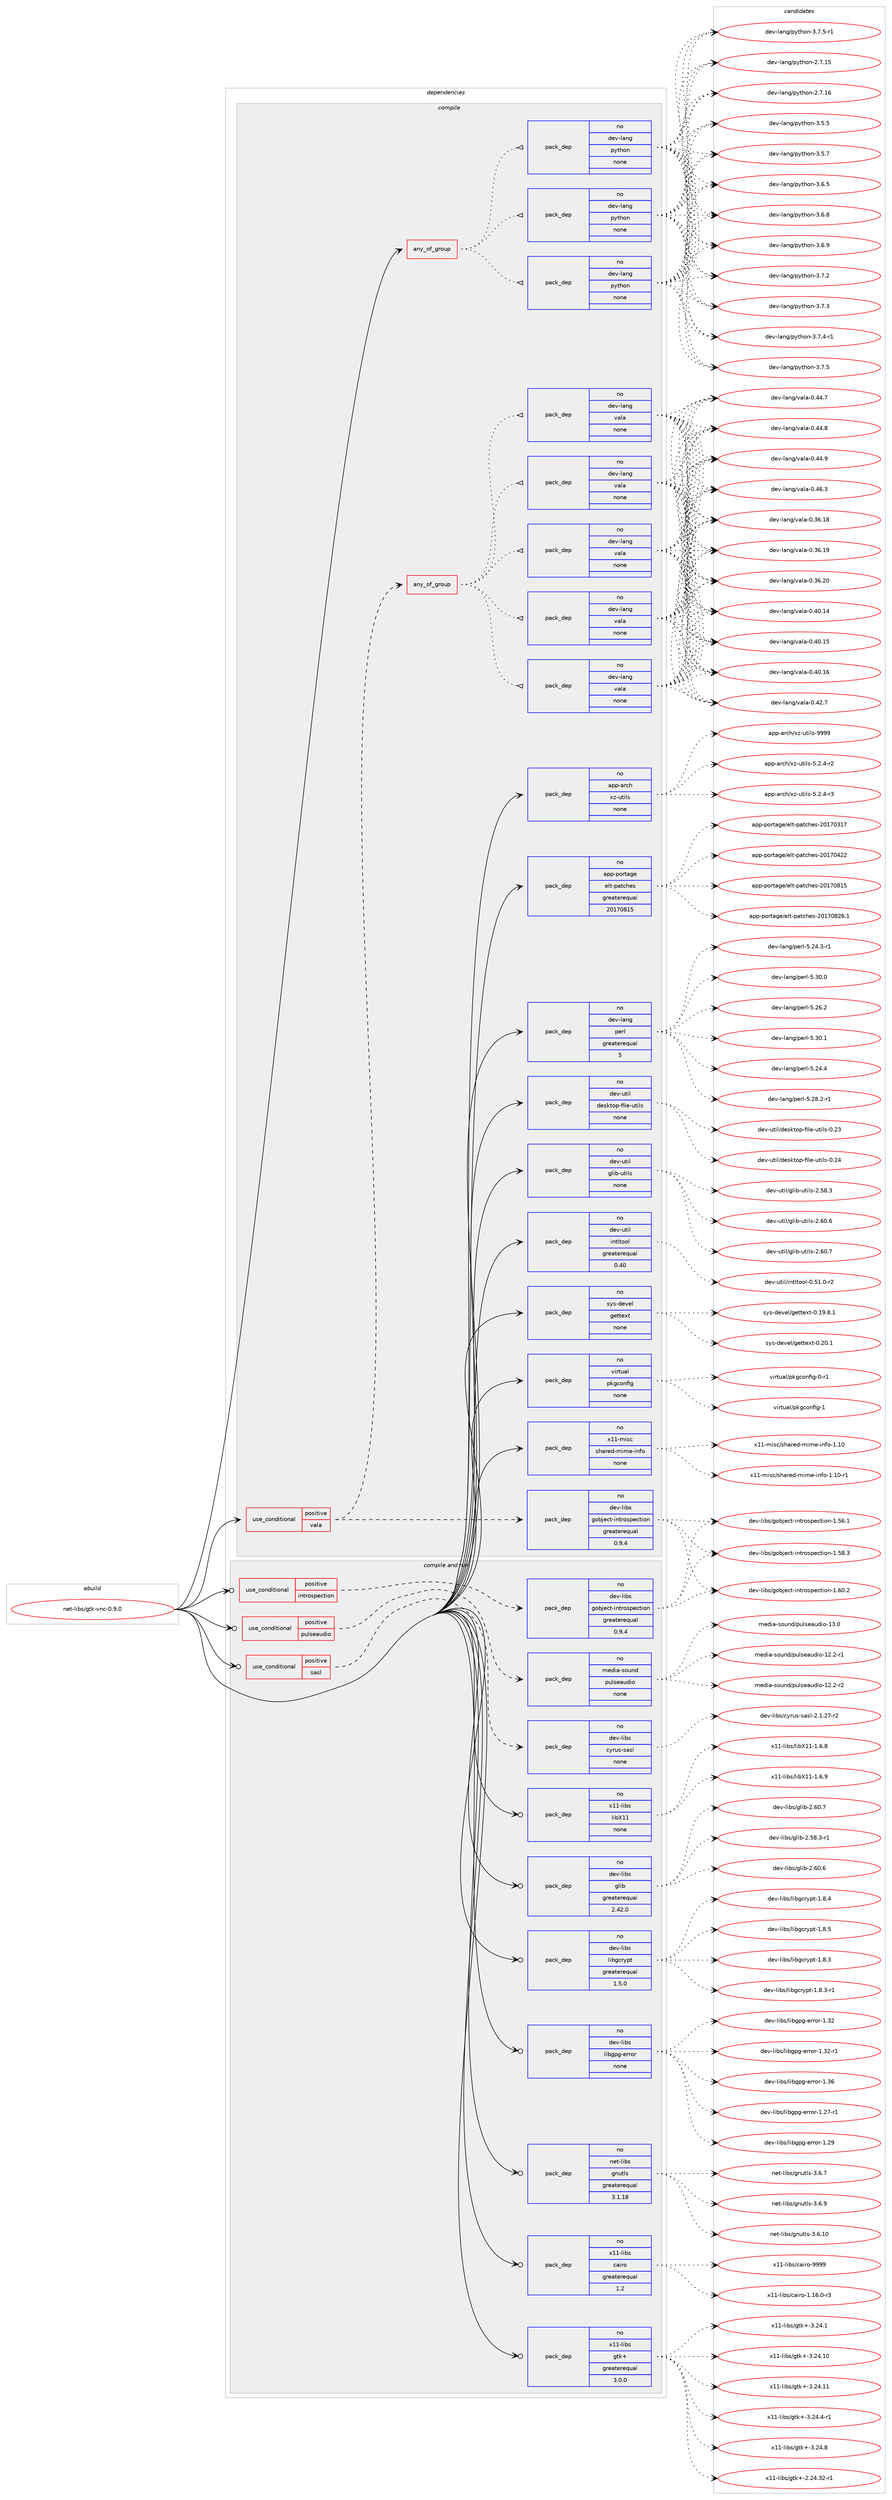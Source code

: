 digraph prolog {

# *************
# Graph options
# *************

newrank=true;
concentrate=true;
compound=true;
graph [rankdir=LR,fontname=Helvetica,fontsize=10,ranksep=1.5];#, ranksep=2.5, nodesep=0.2];
edge  [arrowhead=vee];
node  [fontname=Helvetica,fontsize=10];

# **********
# The ebuild
# **********

subgraph cluster_leftcol {
color=gray;
rank=same;
label=<<i>ebuild</i>>;
id [label="net-libs/gtk-vnc-0.9.0", color=red, width=4, href="../net-libs/gtk-vnc-0.9.0.svg"];
}

# ****************
# The dependencies
# ****************

subgraph cluster_midcol {
color=gray;
label=<<i>dependencies</i>>;
subgraph cluster_compile {
fillcolor="#eeeeee";
style=filled;
label=<<i>compile</i>>;
subgraph any13987 {
dependency825970 [label=<<TABLE BORDER="0" CELLBORDER="1" CELLSPACING="0" CELLPADDING="4"><TR><TD CELLPADDING="10">any_of_group</TD></TR></TABLE>>, shape=none, color=red];subgraph pack610191 {
dependency825971 [label=<<TABLE BORDER="0" CELLBORDER="1" CELLSPACING="0" CELLPADDING="4" WIDTH="220"><TR><TD ROWSPAN="6" CELLPADDING="30">pack_dep</TD></TR><TR><TD WIDTH="110">no</TD></TR><TR><TD>dev-lang</TD></TR><TR><TD>python</TD></TR><TR><TD>none</TD></TR><TR><TD></TD></TR></TABLE>>, shape=none, color=blue];
}
dependency825970:e -> dependency825971:w [weight=20,style="dotted",arrowhead="oinv"];
subgraph pack610192 {
dependency825972 [label=<<TABLE BORDER="0" CELLBORDER="1" CELLSPACING="0" CELLPADDING="4" WIDTH="220"><TR><TD ROWSPAN="6" CELLPADDING="30">pack_dep</TD></TR><TR><TD WIDTH="110">no</TD></TR><TR><TD>dev-lang</TD></TR><TR><TD>python</TD></TR><TR><TD>none</TD></TR><TR><TD></TD></TR></TABLE>>, shape=none, color=blue];
}
dependency825970:e -> dependency825972:w [weight=20,style="dotted",arrowhead="oinv"];
subgraph pack610193 {
dependency825973 [label=<<TABLE BORDER="0" CELLBORDER="1" CELLSPACING="0" CELLPADDING="4" WIDTH="220"><TR><TD ROWSPAN="6" CELLPADDING="30">pack_dep</TD></TR><TR><TD WIDTH="110">no</TD></TR><TR><TD>dev-lang</TD></TR><TR><TD>python</TD></TR><TR><TD>none</TD></TR><TR><TD></TD></TR></TABLE>>, shape=none, color=blue];
}
dependency825970:e -> dependency825973:w [weight=20,style="dotted",arrowhead="oinv"];
}
id:e -> dependency825970:w [weight=20,style="solid",arrowhead="vee"];
subgraph cond201335 {
dependency825974 [label=<<TABLE BORDER="0" CELLBORDER="1" CELLSPACING="0" CELLPADDING="4"><TR><TD ROWSPAN="3" CELLPADDING="10">use_conditional</TD></TR><TR><TD>positive</TD></TR><TR><TD>vala</TD></TR></TABLE>>, shape=none, color=red];
subgraph any13988 {
dependency825975 [label=<<TABLE BORDER="0" CELLBORDER="1" CELLSPACING="0" CELLPADDING="4"><TR><TD CELLPADDING="10">any_of_group</TD></TR></TABLE>>, shape=none, color=red];subgraph pack610194 {
dependency825976 [label=<<TABLE BORDER="0" CELLBORDER="1" CELLSPACING="0" CELLPADDING="4" WIDTH="220"><TR><TD ROWSPAN="6" CELLPADDING="30">pack_dep</TD></TR><TR><TD WIDTH="110">no</TD></TR><TR><TD>dev-lang</TD></TR><TR><TD>vala</TD></TR><TR><TD>none</TD></TR><TR><TD></TD></TR></TABLE>>, shape=none, color=blue];
}
dependency825975:e -> dependency825976:w [weight=20,style="dotted",arrowhead="oinv"];
subgraph pack610195 {
dependency825977 [label=<<TABLE BORDER="0" CELLBORDER="1" CELLSPACING="0" CELLPADDING="4" WIDTH="220"><TR><TD ROWSPAN="6" CELLPADDING="30">pack_dep</TD></TR><TR><TD WIDTH="110">no</TD></TR><TR><TD>dev-lang</TD></TR><TR><TD>vala</TD></TR><TR><TD>none</TD></TR><TR><TD></TD></TR></TABLE>>, shape=none, color=blue];
}
dependency825975:e -> dependency825977:w [weight=20,style="dotted",arrowhead="oinv"];
subgraph pack610196 {
dependency825978 [label=<<TABLE BORDER="0" CELLBORDER="1" CELLSPACING="0" CELLPADDING="4" WIDTH="220"><TR><TD ROWSPAN="6" CELLPADDING="30">pack_dep</TD></TR><TR><TD WIDTH="110">no</TD></TR><TR><TD>dev-lang</TD></TR><TR><TD>vala</TD></TR><TR><TD>none</TD></TR><TR><TD></TD></TR></TABLE>>, shape=none, color=blue];
}
dependency825975:e -> dependency825978:w [weight=20,style="dotted",arrowhead="oinv"];
subgraph pack610197 {
dependency825979 [label=<<TABLE BORDER="0" CELLBORDER="1" CELLSPACING="0" CELLPADDING="4" WIDTH="220"><TR><TD ROWSPAN="6" CELLPADDING="30">pack_dep</TD></TR><TR><TD WIDTH="110">no</TD></TR><TR><TD>dev-lang</TD></TR><TR><TD>vala</TD></TR><TR><TD>none</TD></TR><TR><TD></TD></TR></TABLE>>, shape=none, color=blue];
}
dependency825975:e -> dependency825979:w [weight=20,style="dotted",arrowhead="oinv"];
subgraph pack610198 {
dependency825980 [label=<<TABLE BORDER="0" CELLBORDER="1" CELLSPACING="0" CELLPADDING="4" WIDTH="220"><TR><TD ROWSPAN="6" CELLPADDING="30">pack_dep</TD></TR><TR><TD WIDTH="110">no</TD></TR><TR><TD>dev-lang</TD></TR><TR><TD>vala</TD></TR><TR><TD>none</TD></TR><TR><TD></TD></TR></TABLE>>, shape=none, color=blue];
}
dependency825975:e -> dependency825980:w [weight=20,style="dotted",arrowhead="oinv"];
}
dependency825974:e -> dependency825975:w [weight=20,style="dashed",arrowhead="vee"];
subgraph pack610199 {
dependency825981 [label=<<TABLE BORDER="0" CELLBORDER="1" CELLSPACING="0" CELLPADDING="4" WIDTH="220"><TR><TD ROWSPAN="6" CELLPADDING="30">pack_dep</TD></TR><TR><TD WIDTH="110">no</TD></TR><TR><TD>dev-libs</TD></TR><TR><TD>gobject-introspection</TD></TR><TR><TD>greaterequal</TD></TR><TR><TD>0.9.4</TD></TR></TABLE>>, shape=none, color=blue];
}
dependency825974:e -> dependency825981:w [weight=20,style="dashed",arrowhead="vee"];
}
id:e -> dependency825974:w [weight=20,style="solid",arrowhead="vee"];
subgraph pack610200 {
dependency825982 [label=<<TABLE BORDER="0" CELLBORDER="1" CELLSPACING="0" CELLPADDING="4" WIDTH="220"><TR><TD ROWSPAN="6" CELLPADDING="30">pack_dep</TD></TR><TR><TD WIDTH="110">no</TD></TR><TR><TD>app-arch</TD></TR><TR><TD>xz-utils</TD></TR><TR><TD>none</TD></TR><TR><TD></TD></TR></TABLE>>, shape=none, color=blue];
}
id:e -> dependency825982:w [weight=20,style="solid",arrowhead="vee"];
subgraph pack610201 {
dependency825983 [label=<<TABLE BORDER="0" CELLBORDER="1" CELLSPACING="0" CELLPADDING="4" WIDTH="220"><TR><TD ROWSPAN="6" CELLPADDING="30">pack_dep</TD></TR><TR><TD WIDTH="110">no</TD></TR><TR><TD>app-portage</TD></TR><TR><TD>elt-patches</TD></TR><TR><TD>greaterequal</TD></TR><TR><TD>20170815</TD></TR></TABLE>>, shape=none, color=blue];
}
id:e -> dependency825983:w [weight=20,style="solid",arrowhead="vee"];
subgraph pack610202 {
dependency825984 [label=<<TABLE BORDER="0" CELLBORDER="1" CELLSPACING="0" CELLPADDING="4" WIDTH="220"><TR><TD ROWSPAN="6" CELLPADDING="30">pack_dep</TD></TR><TR><TD WIDTH="110">no</TD></TR><TR><TD>dev-lang</TD></TR><TR><TD>perl</TD></TR><TR><TD>greaterequal</TD></TR><TR><TD>5</TD></TR></TABLE>>, shape=none, color=blue];
}
id:e -> dependency825984:w [weight=20,style="solid",arrowhead="vee"];
subgraph pack610203 {
dependency825985 [label=<<TABLE BORDER="0" CELLBORDER="1" CELLSPACING="0" CELLPADDING="4" WIDTH="220"><TR><TD ROWSPAN="6" CELLPADDING="30">pack_dep</TD></TR><TR><TD WIDTH="110">no</TD></TR><TR><TD>dev-util</TD></TR><TR><TD>desktop-file-utils</TD></TR><TR><TD>none</TD></TR><TR><TD></TD></TR></TABLE>>, shape=none, color=blue];
}
id:e -> dependency825985:w [weight=20,style="solid",arrowhead="vee"];
subgraph pack610204 {
dependency825986 [label=<<TABLE BORDER="0" CELLBORDER="1" CELLSPACING="0" CELLPADDING="4" WIDTH="220"><TR><TD ROWSPAN="6" CELLPADDING="30">pack_dep</TD></TR><TR><TD WIDTH="110">no</TD></TR><TR><TD>dev-util</TD></TR><TR><TD>glib-utils</TD></TR><TR><TD>none</TD></TR><TR><TD></TD></TR></TABLE>>, shape=none, color=blue];
}
id:e -> dependency825986:w [weight=20,style="solid",arrowhead="vee"];
subgraph pack610205 {
dependency825987 [label=<<TABLE BORDER="0" CELLBORDER="1" CELLSPACING="0" CELLPADDING="4" WIDTH="220"><TR><TD ROWSPAN="6" CELLPADDING="30">pack_dep</TD></TR><TR><TD WIDTH="110">no</TD></TR><TR><TD>dev-util</TD></TR><TR><TD>intltool</TD></TR><TR><TD>greaterequal</TD></TR><TR><TD>0.40</TD></TR></TABLE>>, shape=none, color=blue];
}
id:e -> dependency825987:w [weight=20,style="solid",arrowhead="vee"];
subgraph pack610206 {
dependency825988 [label=<<TABLE BORDER="0" CELLBORDER="1" CELLSPACING="0" CELLPADDING="4" WIDTH="220"><TR><TD ROWSPAN="6" CELLPADDING="30">pack_dep</TD></TR><TR><TD WIDTH="110">no</TD></TR><TR><TD>sys-devel</TD></TR><TR><TD>gettext</TD></TR><TR><TD>none</TD></TR><TR><TD></TD></TR></TABLE>>, shape=none, color=blue];
}
id:e -> dependency825988:w [weight=20,style="solid",arrowhead="vee"];
subgraph pack610207 {
dependency825989 [label=<<TABLE BORDER="0" CELLBORDER="1" CELLSPACING="0" CELLPADDING="4" WIDTH="220"><TR><TD ROWSPAN="6" CELLPADDING="30">pack_dep</TD></TR><TR><TD WIDTH="110">no</TD></TR><TR><TD>virtual</TD></TR><TR><TD>pkgconfig</TD></TR><TR><TD>none</TD></TR><TR><TD></TD></TR></TABLE>>, shape=none, color=blue];
}
id:e -> dependency825989:w [weight=20,style="solid",arrowhead="vee"];
subgraph pack610208 {
dependency825990 [label=<<TABLE BORDER="0" CELLBORDER="1" CELLSPACING="0" CELLPADDING="4" WIDTH="220"><TR><TD ROWSPAN="6" CELLPADDING="30">pack_dep</TD></TR><TR><TD WIDTH="110">no</TD></TR><TR><TD>x11-misc</TD></TR><TR><TD>shared-mime-info</TD></TR><TR><TD>none</TD></TR><TR><TD></TD></TR></TABLE>>, shape=none, color=blue];
}
id:e -> dependency825990:w [weight=20,style="solid",arrowhead="vee"];
}
subgraph cluster_compileandrun {
fillcolor="#eeeeee";
style=filled;
label=<<i>compile and run</i>>;
subgraph cond201336 {
dependency825991 [label=<<TABLE BORDER="0" CELLBORDER="1" CELLSPACING="0" CELLPADDING="4"><TR><TD ROWSPAN="3" CELLPADDING="10">use_conditional</TD></TR><TR><TD>positive</TD></TR><TR><TD>introspection</TD></TR></TABLE>>, shape=none, color=red];
subgraph pack610209 {
dependency825992 [label=<<TABLE BORDER="0" CELLBORDER="1" CELLSPACING="0" CELLPADDING="4" WIDTH="220"><TR><TD ROWSPAN="6" CELLPADDING="30">pack_dep</TD></TR><TR><TD WIDTH="110">no</TD></TR><TR><TD>dev-libs</TD></TR><TR><TD>gobject-introspection</TD></TR><TR><TD>greaterequal</TD></TR><TR><TD>0.9.4</TD></TR></TABLE>>, shape=none, color=blue];
}
dependency825991:e -> dependency825992:w [weight=20,style="dashed",arrowhead="vee"];
}
id:e -> dependency825991:w [weight=20,style="solid",arrowhead="odotvee"];
subgraph cond201337 {
dependency825993 [label=<<TABLE BORDER="0" CELLBORDER="1" CELLSPACING="0" CELLPADDING="4"><TR><TD ROWSPAN="3" CELLPADDING="10">use_conditional</TD></TR><TR><TD>positive</TD></TR><TR><TD>pulseaudio</TD></TR></TABLE>>, shape=none, color=red];
subgraph pack610210 {
dependency825994 [label=<<TABLE BORDER="0" CELLBORDER="1" CELLSPACING="0" CELLPADDING="4" WIDTH="220"><TR><TD ROWSPAN="6" CELLPADDING="30">pack_dep</TD></TR><TR><TD WIDTH="110">no</TD></TR><TR><TD>media-sound</TD></TR><TR><TD>pulseaudio</TD></TR><TR><TD>none</TD></TR><TR><TD></TD></TR></TABLE>>, shape=none, color=blue];
}
dependency825993:e -> dependency825994:w [weight=20,style="dashed",arrowhead="vee"];
}
id:e -> dependency825993:w [weight=20,style="solid",arrowhead="odotvee"];
subgraph cond201338 {
dependency825995 [label=<<TABLE BORDER="0" CELLBORDER="1" CELLSPACING="0" CELLPADDING="4"><TR><TD ROWSPAN="3" CELLPADDING="10">use_conditional</TD></TR><TR><TD>positive</TD></TR><TR><TD>sasl</TD></TR></TABLE>>, shape=none, color=red];
subgraph pack610211 {
dependency825996 [label=<<TABLE BORDER="0" CELLBORDER="1" CELLSPACING="0" CELLPADDING="4" WIDTH="220"><TR><TD ROWSPAN="6" CELLPADDING="30">pack_dep</TD></TR><TR><TD WIDTH="110">no</TD></TR><TR><TD>dev-libs</TD></TR><TR><TD>cyrus-sasl</TD></TR><TR><TD>none</TD></TR><TR><TD></TD></TR></TABLE>>, shape=none, color=blue];
}
dependency825995:e -> dependency825996:w [weight=20,style="dashed",arrowhead="vee"];
}
id:e -> dependency825995:w [weight=20,style="solid",arrowhead="odotvee"];
subgraph pack610212 {
dependency825997 [label=<<TABLE BORDER="0" CELLBORDER="1" CELLSPACING="0" CELLPADDING="4" WIDTH="220"><TR><TD ROWSPAN="6" CELLPADDING="30">pack_dep</TD></TR><TR><TD WIDTH="110">no</TD></TR><TR><TD>dev-libs</TD></TR><TR><TD>glib</TD></TR><TR><TD>greaterequal</TD></TR><TR><TD>2.42.0</TD></TR></TABLE>>, shape=none, color=blue];
}
id:e -> dependency825997:w [weight=20,style="solid",arrowhead="odotvee"];
subgraph pack610213 {
dependency825998 [label=<<TABLE BORDER="0" CELLBORDER="1" CELLSPACING="0" CELLPADDING="4" WIDTH="220"><TR><TD ROWSPAN="6" CELLPADDING="30">pack_dep</TD></TR><TR><TD WIDTH="110">no</TD></TR><TR><TD>dev-libs</TD></TR><TR><TD>libgcrypt</TD></TR><TR><TD>greaterequal</TD></TR><TR><TD>1.5.0</TD></TR></TABLE>>, shape=none, color=blue];
}
id:e -> dependency825998:w [weight=20,style="solid",arrowhead="odotvee"];
subgraph pack610214 {
dependency825999 [label=<<TABLE BORDER="0" CELLBORDER="1" CELLSPACING="0" CELLPADDING="4" WIDTH="220"><TR><TD ROWSPAN="6" CELLPADDING="30">pack_dep</TD></TR><TR><TD WIDTH="110">no</TD></TR><TR><TD>dev-libs</TD></TR><TR><TD>libgpg-error</TD></TR><TR><TD>none</TD></TR><TR><TD></TD></TR></TABLE>>, shape=none, color=blue];
}
id:e -> dependency825999:w [weight=20,style="solid",arrowhead="odotvee"];
subgraph pack610215 {
dependency826000 [label=<<TABLE BORDER="0" CELLBORDER="1" CELLSPACING="0" CELLPADDING="4" WIDTH="220"><TR><TD ROWSPAN="6" CELLPADDING="30">pack_dep</TD></TR><TR><TD WIDTH="110">no</TD></TR><TR><TD>net-libs</TD></TR><TR><TD>gnutls</TD></TR><TR><TD>greaterequal</TD></TR><TR><TD>3.1.18</TD></TR></TABLE>>, shape=none, color=blue];
}
id:e -> dependency826000:w [weight=20,style="solid",arrowhead="odotvee"];
subgraph pack610216 {
dependency826001 [label=<<TABLE BORDER="0" CELLBORDER="1" CELLSPACING="0" CELLPADDING="4" WIDTH="220"><TR><TD ROWSPAN="6" CELLPADDING="30">pack_dep</TD></TR><TR><TD WIDTH="110">no</TD></TR><TR><TD>x11-libs</TD></TR><TR><TD>cairo</TD></TR><TR><TD>greaterequal</TD></TR><TR><TD>1.2</TD></TR></TABLE>>, shape=none, color=blue];
}
id:e -> dependency826001:w [weight=20,style="solid",arrowhead="odotvee"];
subgraph pack610217 {
dependency826002 [label=<<TABLE BORDER="0" CELLBORDER="1" CELLSPACING="0" CELLPADDING="4" WIDTH="220"><TR><TD ROWSPAN="6" CELLPADDING="30">pack_dep</TD></TR><TR><TD WIDTH="110">no</TD></TR><TR><TD>x11-libs</TD></TR><TR><TD>gtk+</TD></TR><TR><TD>greaterequal</TD></TR><TR><TD>3.0.0</TD></TR></TABLE>>, shape=none, color=blue];
}
id:e -> dependency826002:w [weight=20,style="solid",arrowhead="odotvee"];
subgraph pack610218 {
dependency826003 [label=<<TABLE BORDER="0" CELLBORDER="1" CELLSPACING="0" CELLPADDING="4" WIDTH="220"><TR><TD ROWSPAN="6" CELLPADDING="30">pack_dep</TD></TR><TR><TD WIDTH="110">no</TD></TR><TR><TD>x11-libs</TD></TR><TR><TD>libX11</TD></TR><TR><TD>none</TD></TR><TR><TD></TD></TR></TABLE>>, shape=none, color=blue];
}
id:e -> dependency826003:w [weight=20,style="solid",arrowhead="odotvee"];
}
subgraph cluster_run {
fillcolor="#eeeeee";
style=filled;
label=<<i>run</i>>;
}
}

# **************
# The candidates
# **************

subgraph cluster_choices {
rank=same;
color=gray;
label=<<i>candidates</i>>;

subgraph choice610191 {
color=black;
nodesep=1;
choice10010111845108971101034711212111610411111045504655464953 [label="dev-lang/python-2.7.15", color=red, width=4,href="../dev-lang/python-2.7.15.svg"];
choice10010111845108971101034711212111610411111045504655464954 [label="dev-lang/python-2.7.16", color=red, width=4,href="../dev-lang/python-2.7.16.svg"];
choice100101118451089711010347112121116104111110455146534653 [label="dev-lang/python-3.5.5", color=red, width=4,href="../dev-lang/python-3.5.5.svg"];
choice100101118451089711010347112121116104111110455146534655 [label="dev-lang/python-3.5.7", color=red, width=4,href="../dev-lang/python-3.5.7.svg"];
choice100101118451089711010347112121116104111110455146544653 [label="dev-lang/python-3.6.5", color=red, width=4,href="../dev-lang/python-3.6.5.svg"];
choice100101118451089711010347112121116104111110455146544656 [label="dev-lang/python-3.6.8", color=red, width=4,href="../dev-lang/python-3.6.8.svg"];
choice100101118451089711010347112121116104111110455146544657 [label="dev-lang/python-3.6.9", color=red, width=4,href="../dev-lang/python-3.6.9.svg"];
choice100101118451089711010347112121116104111110455146554650 [label="dev-lang/python-3.7.2", color=red, width=4,href="../dev-lang/python-3.7.2.svg"];
choice100101118451089711010347112121116104111110455146554651 [label="dev-lang/python-3.7.3", color=red, width=4,href="../dev-lang/python-3.7.3.svg"];
choice1001011184510897110103471121211161041111104551465546524511449 [label="dev-lang/python-3.7.4-r1", color=red, width=4,href="../dev-lang/python-3.7.4-r1.svg"];
choice100101118451089711010347112121116104111110455146554653 [label="dev-lang/python-3.7.5", color=red, width=4,href="../dev-lang/python-3.7.5.svg"];
choice1001011184510897110103471121211161041111104551465546534511449 [label="dev-lang/python-3.7.5-r1", color=red, width=4,href="../dev-lang/python-3.7.5-r1.svg"];
dependency825971:e -> choice10010111845108971101034711212111610411111045504655464953:w [style=dotted,weight="100"];
dependency825971:e -> choice10010111845108971101034711212111610411111045504655464954:w [style=dotted,weight="100"];
dependency825971:e -> choice100101118451089711010347112121116104111110455146534653:w [style=dotted,weight="100"];
dependency825971:e -> choice100101118451089711010347112121116104111110455146534655:w [style=dotted,weight="100"];
dependency825971:e -> choice100101118451089711010347112121116104111110455146544653:w [style=dotted,weight="100"];
dependency825971:e -> choice100101118451089711010347112121116104111110455146544656:w [style=dotted,weight="100"];
dependency825971:e -> choice100101118451089711010347112121116104111110455146544657:w [style=dotted,weight="100"];
dependency825971:e -> choice100101118451089711010347112121116104111110455146554650:w [style=dotted,weight="100"];
dependency825971:e -> choice100101118451089711010347112121116104111110455146554651:w [style=dotted,weight="100"];
dependency825971:e -> choice1001011184510897110103471121211161041111104551465546524511449:w [style=dotted,weight="100"];
dependency825971:e -> choice100101118451089711010347112121116104111110455146554653:w [style=dotted,weight="100"];
dependency825971:e -> choice1001011184510897110103471121211161041111104551465546534511449:w [style=dotted,weight="100"];
}
subgraph choice610192 {
color=black;
nodesep=1;
choice10010111845108971101034711212111610411111045504655464953 [label="dev-lang/python-2.7.15", color=red, width=4,href="../dev-lang/python-2.7.15.svg"];
choice10010111845108971101034711212111610411111045504655464954 [label="dev-lang/python-2.7.16", color=red, width=4,href="../dev-lang/python-2.7.16.svg"];
choice100101118451089711010347112121116104111110455146534653 [label="dev-lang/python-3.5.5", color=red, width=4,href="../dev-lang/python-3.5.5.svg"];
choice100101118451089711010347112121116104111110455146534655 [label="dev-lang/python-3.5.7", color=red, width=4,href="../dev-lang/python-3.5.7.svg"];
choice100101118451089711010347112121116104111110455146544653 [label="dev-lang/python-3.6.5", color=red, width=4,href="../dev-lang/python-3.6.5.svg"];
choice100101118451089711010347112121116104111110455146544656 [label="dev-lang/python-3.6.8", color=red, width=4,href="../dev-lang/python-3.6.8.svg"];
choice100101118451089711010347112121116104111110455146544657 [label="dev-lang/python-3.6.9", color=red, width=4,href="../dev-lang/python-3.6.9.svg"];
choice100101118451089711010347112121116104111110455146554650 [label="dev-lang/python-3.7.2", color=red, width=4,href="../dev-lang/python-3.7.2.svg"];
choice100101118451089711010347112121116104111110455146554651 [label="dev-lang/python-3.7.3", color=red, width=4,href="../dev-lang/python-3.7.3.svg"];
choice1001011184510897110103471121211161041111104551465546524511449 [label="dev-lang/python-3.7.4-r1", color=red, width=4,href="../dev-lang/python-3.7.4-r1.svg"];
choice100101118451089711010347112121116104111110455146554653 [label="dev-lang/python-3.7.5", color=red, width=4,href="../dev-lang/python-3.7.5.svg"];
choice1001011184510897110103471121211161041111104551465546534511449 [label="dev-lang/python-3.7.5-r1", color=red, width=4,href="../dev-lang/python-3.7.5-r1.svg"];
dependency825972:e -> choice10010111845108971101034711212111610411111045504655464953:w [style=dotted,weight="100"];
dependency825972:e -> choice10010111845108971101034711212111610411111045504655464954:w [style=dotted,weight="100"];
dependency825972:e -> choice100101118451089711010347112121116104111110455146534653:w [style=dotted,weight="100"];
dependency825972:e -> choice100101118451089711010347112121116104111110455146534655:w [style=dotted,weight="100"];
dependency825972:e -> choice100101118451089711010347112121116104111110455146544653:w [style=dotted,weight="100"];
dependency825972:e -> choice100101118451089711010347112121116104111110455146544656:w [style=dotted,weight="100"];
dependency825972:e -> choice100101118451089711010347112121116104111110455146544657:w [style=dotted,weight="100"];
dependency825972:e -> choice100101118451089711010347112121116104111110455146554650:w [style=dotted,weight="100"];
dependency825972:e -> choice100101118451089711010347112121116104111110455146554651:w [style=dotted,weight="100"];
dependency825972:e -> choice1001011184510897110103471121211161041111104551465546524511449:w [style=dotted,weight="100"];
dependency825972:e -> choice100101118451089711010347112121116104111110455146554653:w [style=dotted,weight="100"];
dependency825972:e -> choice1001011184510897110103471121211161041111104551465546534511449:w [style=dotted,weight="100"];
}
subgraph choice610193 {
color=black;
nodesep=1;
choice10010111845108971101034711212111610411111045504655464953 [label="dev-lang/python-2.7.15", color=red, width=4,href="../dev-lang/python-2.7.15.svg"];
choice10010111845108971101034711212111610411111045504655464954 [label="dev-lang/python-2.7.16", color=red, width=4,href="../dev-lang/python-2.7.16.svg"];
choice100101118451089711010347112121116104111110455146534653 [label="dev-lang/python-3.5.5", color=red, width=4,href="../dev-lang/python-3.5.5.svg"];
choice100101118451089711010347112121116104111110455146534655 [label="dev-lang/python-3.5.7", color=red, width=4,href="../dev-lang/python-3.5.7.svg"];
choice100101118451089711010347112121116104111110455146544653 [label="dev-lang/python-3.6.5", color=red, width=4,href="../dev-lang/python-3.6.5.svg"];
choice100101118451089711010347112121116104111110455146544656 [label="dev-lang/python-3.6.8", color=red, width=4,href="../dev-lang/python-3.6.8.svg"];
choice100101118451089711010347112121116104111110455146544657 [label="dev-lang/python-3.6.9", color=red, width=4,href="../dev-lang/python-3.6.9.svg"];
choice100101118451089711010347112121116104111110455146554650 [label="dev-lang/python-3.7.2", color=red, width=4,href="../dev-lang/python-3.7.2.svg"];
choice100101118451089711010347112121116104111110455146554651 [label="dev-lang/python-3.7.3", color=red, width=4,href="../dev-lang/python-3.7.3.svg"];
choice1001011184510897110103471121211161041111104551465546524511449 [label="dev-lang/python-3.7.4-r1", color=red, width=4,href="../dev-lang/python-3.7.4-r1.svg"];
choice100101118451089711010347112121116104111110455146554653 [label="dev-lang/python-3.7.5", color=red, width=4,href="../dev-lang/python-3.7.5.svg"];
choice1001011184510897110103471121211161041111104551465546534511449 [label="dev-lang/python-3.7.5-r1", color=red, width=4,href="../dev-lang/python-3.7.5-r1.svg"];
dependency825973:e -> choice10010111845108971101034711212111610411111045504655464953:w [style=dotted,weight="100"];
dependency825973:e -> choice10010111845108971101034711212111610411111045504655464954:w [style=dotted,weight="100"];
dependency825973:e -> choice100101118451089711010347112121116104111110455146534653:w [style=dotted,weight="100"];
dependency825973:e -> choice100101118451089711010347112121116104111110455146534655:w [style=dotted,weight="100"];
dependency825973:e -> choice100101118451089711010347112121116104111110455146544653:w [style=dotted,weight="100"];
dependency825973:e -> choice100101118451089711010347112121116104111110455146544656:w [style=dotted,weight="100"];
dependency825973:e -> choice100101118451089711010347112121116104111110455146544657:w [style=dotted,weight="100"];
dependency825973:e -> choice100101118451089711010347112121116104111110455146554650:w [style=dotted,weight="100"];
dependency825973:e -> choice100101118451089711010347112121116104111110455146554651:w [style=dotted,weight="100"];
dependency825973:e -> choice1001011184510897110103471121211161041111104551465546524511449:w [style=dotted,weight="100"];
dependency825973:e -> choice100101118451089711010347112121116104111110455146554653:w [style=dotted,weight="100"];
dependency825973:e -> choice1001011184510897110103471121211161041111104551465546534511449:w [style=dotted,weight="100"];
}
subgraph choice610194 {
color=black;
nodesep=1;
choice10010111845108971101034711897108974548465154464956 [label="dev-lang/vala-0.36.18", color=red, width=4,href="../dev-lang/vala-0.36.18.svg"];
choice10010111845108971101034711897108974548465154464957 [label="dev-lang/vala-0.36.19", color=red, width=4,href="../dev-lang/vala-0.36.19.svg"];
choice10010111845108971101034711897108974548465154465048 [label="dev-lang/vala-0.36.20", color=red, width=4,href="../dev-lang/vala-0.36.20.svg"];
choice10010111845108971101034711897108974548465248464952 [label="dev-lang/vala-0.40.14", color=red, width=4,href="../dev-lang/vala-0.40.14.svg"];
choice10010111845108971101034711897108974548465248464953 [label="dev-lang/vala-0.40.15", color=red, width=4,href="../dev-lang/vala-0.40.15.svg"];
choice10010111845108971101034711897108974548465248464954 [label="dev-lang/vala-0.40.16", color=red, width=4,href="../dev-lang/vala-0.40.16.svg"];
choice100101118451089711010347118971089745484652504655 [label="dev-lang/vala-0.42.7", color=red, width=4,href="../dev-lang/vala-0.42.7.svg"];
choice100101118451089711010347118971089745484652524655 [label="dev-lang/vala-0.44.7", color=red, width=4,href="../dev-lang/vala-0.44.7.svg"];
choice100101118451089711010347118971089745484652524656 [label="dev-lang/vala-0.44.8", color=red, width=4,href="../dev-lang/vala-0.44.8.svg"];
choice100101118451089711010347118971089745484652524657 [label="dev-lang/vala-0.44.9", color=red, width=4,href="../dev-lang/vala-0.44.9.svg"];
choice100101118451089711010347118971089745484652544651 [label="dev-lang/vala-0.46.3", color=red, width=4,href="../dev-lang/vala-0.46.3.svg"];
dependency825976:e -> choice10010111845108971101034711897108974548465154464956:w [style=dotted,weight="100"];
dependency825976:e -> choice10010111845108971101034711897108974548465154464957:w [style=dotted,weight="100"];
dependency825976:e -> choice10010111845108971101034711897108974548465154465048:w [style=dotted,weight="100"];
dependency825976:e -> choice10010111845108971101034711897108974548465248464952:w [style=dotted,weight="100"];
dependency825976:e -> choice10010111845108971101034711897108974548465248464953:w [style=dotted,weight="100"];
dependency825976:e -> choice10010111845108971101034711897108974548465248464954:w [style=dotted,weight="100"];
dependency825976:e -> choice100101118451089711010347118971089745484652504655:w [style=dotted,weight="100"];
dependency825976:e -> choice100101118451089711010347118971089745484652524655:w [style=dotted,weight="100"];
dependency825976:e -> choice100101118451089711010347118971089745484652524656:w [style=dotted,weight="100"];
dependency825976:e -> choice100101118451089711010347118971089745484652524657:w [style=dotted,weight="100"];
dependency825976:e -> choice100101118451089711010347118971089745484652544651:w [style=dotted,weight="100"];
}
subgraph choice610195 {
color=black;
nodesep=1;
choice10010111845108971101034711897108974548465154464956 [label="dev-lang/vala-0.36.18", color=red, width=4,href="../dev-lang/vala-0.36.18.svg"];
choice10010111845108971101034711897108974548465154464957 [label="dev-lang/vala-0.36.19", color=red, width=4,href="../dev-lang/vala-0.36.19.svg"];
choice10010111845108971101034711897108974548465154465048 [label="dev-lang/vala-0.36.20", color=red, width=4,href="../dev-lang/vala-0.36.20.svg"];
choice10010111845108971101034711897108974548465248464952 [label="dev-lang/vala-0.40.14", color=red, width=4,href="../dev-lang/vala-0.40.14.svg"];
choice10010111845108971101034711897108974548465248464953 [label="dev-lang/vala-0.40.15", color=red, width=4,href="../dev-lang/vala-0.40.15.svg"];
choice10010111845108971101034711897108974548465248464954 [label="dev-lang/vala-0.40.16", color=red, width=4,href="../dev-lang/vala-0.40.16.svg"];
choice100101118451089711010347118971089745484652504655 [label="dev-lang/vala-0.42.7", color=red, width=4,href="../dev-lang/vala-0.42.7.svg"];
choice100101118451089711010347118971089745484652524655 [label="dev-lang/vala-0.44.7", color=red, width=4,href="../dev-lang/vala-0.44.7.svg"];
choice100101118451089711010347118971089745484652524656 [label="dev-lang/vala-0.44.8", color=red, width=4,href="../dev-lang/vala-0.44.8.svg"];
choice100101118451089711010347118971089745484652524657 [label="dev-lang/vala-0.44.9", color=red, width=4,href="../dev-lang/vala-0.44.9.svg"];
choice100101118451089711010347118971089745484652544651 [label="dev-lang/vala-0.46.3", color=red, width=4,href="../dev-lang/vala-0.46.3.svg"];
dependency825977:e -> choice10010111845108971101034711897108974548465154464956:w [style=dotted,weight="100"];
dependency825977:e -> choice10010111845108971101034711897108974548465154464957:w [style=dotted,weight="100"];
dependency825977:e -> choice10010111845108971101034711897108974548465154465048:w [style=dotted,weight="100"];
dependency825977:e -> choice10010111845108971101034711897108974548465248464952:w [style=dotted,weight="100"];
dependency825977:e -> choice10010111845108971101034711897108974548465248464953:w [style=dotted,weight="100"];
dependency825977:e -> choice10010111845108971101034711897108974548465248464954:w [style=dotted,weight="100"];
dependency825977:e -> choice100101118451089711010347118971089745484652504655:w [style=dotted,weight="100"];
dependency825977:e -> choice100101118451089711010347118971089745484652524655:w [style=dotted,weight="100"];
dependency825977:e -> choice100101118451089711010347118971089745484652524656:w [style=dotted,weight="100"];
dependency825977:e -> choice100101118451089711010347118971089745484652524657:w [style=dotted,weight="100"];
dependency825977:e -> choice100101118451089711010347118971089745484652544651:w [style=dotted,weight="100"];
}
subgraph choice610196 {
color=black;
nodesep=1;
choice10010111845108971101034711897108974548465154464956 [label="dev-lang/vala-0.36.18", color=red, width=4,href="../dev-lang/vala-0.36.18.svg"];
choice10010111845108971101034711897108974548465154464957 [label="dev-lang/vala-0.36.19", color=red, width=4,href="../dev-lang/vala-0.36.19.svg"];
choice10010111845108971101034711897108974548465154465048 [label="dev-lang/vala-0.36.20", color=red, width=4,href="../dev-lang/vala-0.36.20.svg"];
choice10010111845108971101034711897108974548465248464952 [label="dev-lang/vala-0.40.14", color=red, width=4,href="../dev-lang/vala-0.40.14.svg"];
choice10010111845108971101034711897108974548465248464953 [label="dev-lang/vala-0.40.15", color=red, width=4,href="../dev-lang/vala-0.40.15.svg"];
choice10010111845108971101034711897108974548465248464954 [label="dev-lang/vala-0.40.16", color=red, width=4,href="../dev-lang/vala-0.40.16.svg"];
choice100101118451089711010347118971089745484652504655 [label="dev-lang/vala-0.42.7", color=red, width=4,href="../dev-lang/vala-0.42.7.svg"];
choice100101118451089711010347118971089745484652524655 [label="dev-lang/vala-0.44.7", color=red, width=4,href="../dev-lang/vala-0.44.7.svg"];
choice100101118451089711010347118971089745484652524656 [label="dev-lang/vala-0.44.8", color=red, width=4,href="../dev-lang/vala-0.44.8.svg"];
choice100101118451089711010347118971089745484652524657 [label="dev-lang/vala-0.44.9", color=red, width=4,href="../dev-lang/vala-0.44.9.svg"];
choice100101118451089711010347118971089745484652544651 [label="dev-lang/vala-0.46.3", color=red, width=4,href="../dev-lang/vala-0.46.3.svg"];
dependency825978:e -> choice10010111845108971101034711897108974548465154464956:w [style=dotted,weight="100"];
dependency825978:e -> choice10010111845108971101034711897108974548465154464957:w [style=dotted,weight="100"];
dependency825978:e -> choice10010111845108971101034711897108974548465154465048:w [style=dotted,weight="100"];
dependency825978:e -> choice10010111845108971101034711897108974548465248464952:w [style=dotted,weight="100"];
dependency825978:e -> choice10010111845108971101034711897108974548465248464953:w [style=dotted,weight="100"];
dependency825978:e -> choice10010111845108971101034711897108974548465248464954:w [style=dotted,weight="100"];
dependency825978:e -> choice100101118451089711010347118971089745484652504655:w [style=dotted,weight="100"];
dependency825978:e -> choice100101118451089711010347118971089745484652524655:w [style=dotted,weight="100"];
dependency825978:e -> choice100101118451089711010347118971089745484652524656:w [style=dotted,weight="100"];
dependency825978:e -> choice100101118451089711010347118971089745484652524657:w [style=dotted,weight="100"];
dependency825978:e -> choice100101118451089711010347118971089745484652544651:w [style=dotted,weight="100"];
}
subgraph choice610197 {
color=black;
nodesep=1;
choice10010111845108971101034711897108974548465154464956 [label="dev-lang/vala-0.36.18", color=red, width=4,href="../dev-lang/vala-0.36.18.svg"];
choice10010111845108971101034711897108974548465154464957 [label="dev-lang/vala-0.36.19", color=red, width=4,href="../dev-lang/vala-0.36.19.svg"];
choice10010111845108971101034711897108974548465154465048 [label="dev-lang/vala-0.36.20", color=red, width=4,href="../dev-lang/vala-0.36.20.svg"];
choice10010111845108971101034711897108974548465248464952 [label="dev-lang/vala-0.40.14", color=red, width=4,href="../dev-lang/vala-0.40.14.svg"];
choice10010111845108971101034711897108974548465248464953 [label="dev-lang/vala-0.40.15", color=red, width=4,href="../dev-lang/vala-0.40.15.svg"];
choice10010111845108971101034711897108974548465248464954 [label="dev-lang/vala-0.40.16", color=red, width=4,href="../dev-lang/vala-0.40.16.svg"];
choice100101118451089711010347118971089745484652504655 [label="dev-lang/vala-0.42.7", color=red, width=4,href="../dev-lang/vala-0.42.7.svg"];
choice100101118451089711010347118971089745484652524655 [label="dev-lang/vala-0.44.7", color=red, width=4,href="../dev-lang/vala-0.44.7.svg"];
choice100101118451089711010347118971089745484652524656 [label="dev-lang/vala-0.44.8", color=red, width=4,href="../dev-lang/vala-0.44.8.svg"];
choice100101118451089711010347118971089745484652524657 [label="dev-lang/vala-0.44.9", color=red, width=4,href="../dev-lang/vala-0.44.9.svg"];
choice100101118451089711010347118971089745484652544651 [label="dev-lang/vala-0.46.3", color=red, width=4,href="../dev-lang/vala-0.46.3.svg"];
dependency825979:e -> choice10010111845108971101034711897108974548465154464956:w [style=dotted,weight="100"];
dependency825979:e -> choice10010111845108971101034711897108974548465154464957:w [style=dotted,weight="100"];
dependency825979:e -> choice10010111845108971101034711897108974548465154465048:w [style=dotted,weight="100"];
dependency825979:e -> choice10010111845108971101034711897108974548465248464952:w [style=dotted,weight="100"];
dependency825979:e -> choice10010111845108971101034711897108974548465248464953:w [style=dotted,weight="100"];
dependency825979:e -> choice10010111845108971101034711897108974548465248464954:w [style=dotted,weight="100"];
dependency825979:e -> choice100101118451089711010347118971089745484652504655:w [style=dotted,weight="100"];
dependency825979:e -> choice100101118451089711010347118971089745484652524655:w [style=dotted,weight="100"];
dependency825979:e -> choice100101118451089711010347118971089745484652524656:w [style=dotted,weight="100"];
dependency825979:e -> choice100101118451089711010347118971089745484652524657:w [style=dotted,weight="100"];
dependency825979:e -> choice100101118451089711010347118971089745484652544651:w [style=dotted,weight="100"];
}
subgraph choice610198 {
color=black;
nodesep=1;
choice10010111845108971101034711897108974548465154464956 [label="dev-lang/vala-0.36.18", color=red, width=4,href="../dev-lang/vala-0.36.18.svg"];
choice10010111845108971101034711897108974548465154464957 [label="dev-lang/vala-0.36.19", color=red, width=4,href="../dev-lang/vala-0.36.19.svg"];
choice10010111845108971101034711897108974548465154465048 [label="dev-lang/vala-0.36.20", color=red, width=4,href="../dev-lang/vala-0.36.20.svg"];
choice10010111845108971101034711897108974548465248464952 [label="dev-lang/vala-0.40.14", color=red, width=4,href="../dev-lang/vala-0.40.14.svg"];
choice10010111845108971101034711897108974548465248464953 [label="dev-lang/vala-0.40.15", color=red, width=4,href="../dev-lang/vala-0.40.15.svg"];
choice10010111845108971101034711897108974548465248464954 [label="dev-lang/vala-0.40.16", color=red, width=4,href="../dev-lang/vala-0.40.16.svg"];
choice100101118451089711010347118971089745484652504655 [label="dev-lang/vala-0.42.7", color=red, width=4,href="../dev-lang/vala-0.42.7.svg"];
choice100101118451089711010347118971089745484652524655 [label="dev-lang/vala-0.44.7", color=red, width=4,href="../dev-lang/vala-0.44.7.svg"];
choice100101118451089711010347118971089745484652524656 [label="dev-lang/vala-0.44.8", color=red, width=4,href="../dev-lang/vala-0.44.8.svg"];
choice100101118451089711010347118971089745484652524657 [label="dev-lang/vala-0.44.9", color=red, width=4,href="../dev-lang/vala-0.44.9.svg"];
choice100101118451089711010347118971089745484652544651 [label="dev-lang/vala-0.46.3", color=red, width=4,href="../dev-lang/vala-0.46.3.svg"];
dependency825980:e -> choice10010111845108971101034711897108974548465154464956:w [style=dotted,weight="100"];
dependency825980:e -> choice10010111845108971101034711897108974548465154464957:w [style=dotted,weight="100"];
dependency825980:e -> choice10010111845108971101034711897108974548465154465048:w [style=dotted,weight="100"];
dependency825980:e -> choice10010111845108971101034711897108974548465248464952:w [style=dotted,weight="100"];
dependency825980:e -> choice10010111845108971101034711897108974548465248464953:w [style=dotted,weight="100"];
dependency825980:e -> choice10010111845108971101034711897108974548465248464954:w [style=dotted,weight="100"];
dependency825980:e -> choice100101118451089711010347118971089745484652504655:w [style=dotted,weight="100"];
dependency825980:e -> choice100101118451089711010347118971089745484652524655:w [style=dotted,weight="100"];
dependency825980:e -> choice100101118451089711010347118971089745484652524656:w [style=dotted,weight="100"];
dependency825980:e -> choice100101118451089711010347118971089745484652524657:w [style=dotted,weight="100"];
dependency825980:e -> choice100101118451089711010347118971089745484652544651:w [style=dotted,weight="100"];
}
subgraph choice610199 {
color=black;
nodesep=1;
choice1001011184510810598115471031119810610199116451051101161141111151121019911610511111045494653544649 [label="dev-libs/gobject-introspection-1.56.1", color=red, width=4,href="../dev-libs/gobject-introspection-1.56.1.svg"];
choice1001011184510810598115471031119810610199116451051101161141111151121019911610511111045494653564651 [label="dev-libs/gobject-introspection-1.58.3", color=red, width=4,href="../dev-libs/gobject-introspection-1.58.3.svg"];
choice1001011184510810598115471031119810610199116451051101161141111151121019911610511111045494654484650 [label="dev-libs/gobject-introspection-1.60.2", color=red, width=4,href="../dev-libs/gobject-introspection-1.60.2.svg"];
dependency825981:e -> choice1001011184510810598115471031119810610199116451051101161141111151121019911610511111045494653544649:w [style=dotted,weight="100"];
dependency825981:e -> choice1001011184510810598115471031119810610199116451051101161141111151121019911610511111045494653564651:w [style=dotted,weight="100"];
dependency825981:e -> choice1001011184510810598115471031119810610199116451051101161141111151121019911610511111045494654484650:w [style=dotted,weight="100"];
}
subgraph choice610200 {
color=black;
nodesep=1;
choice9711211245971149910447120122451171161051081154553465046524511450 [label="app-arch/xz-utils-5.2.4-r2", color=red, width=4,href="../app-arch/xz-utils-5.2.4-r2.svg"];
choice9711211245971149910447120122451171161051081154553465046524511451 [label="app-arch/xz-utils-5.2.4-r3", color=red, width=4,href="../app-arch/xz-utils-5.2.4-r3.svg"];
choice9711211245971149910447120122451171161051081154557575757 [label="app-arch/xz-utils-9999", color=red, width=4,href="../app-arch/xz-utils-9999.svg"];
dependency825982:e -> choice9711211245971149910447120122451171161051081154553465046524511450:w [style=dotted,weight="100"];
dependency825982:e -> choice9711211245971149910447120122451171161051081154553465046524511451:w [style=dotted,weight="100"];
dependency825982:e -> choice9711211245971149910447120122451171161051081154557575757:w [style=dotted,weight="100"];
}
subgraph choice610201 {
color=black;
nodesep=1;
choice97112112451121111141169710310147101108116451129711699104101115455048495548514955 [label="app-portage/elt-patches-20170317", color=red, width=4,href="../app-portage/elt-patches-20170317.svg"];
choice97112112451121111141169710310147101108116451129711699104101115455048495548525050 [label="app-portage/elt-patches-20170422", color=red, width=4,href="../app-portage/elt-patches-20170422.svg"];
choice97112112451121111141169710310147101108116451129711699104101115455048495548564953 [label="app-portage/elt-patches-20170815", color=red, width=4,href="../app-portage/elt-patches-20170815.svg"];
choice971121124511211111411697103101471011081164511297116991041011154550484955485650544649 [label="app-portage/elt-patches-20170826.1", color=red, width=4,href="../app-portage/elt-patches-20170826.1.svg"];
dependency825983:e -> choice97112112451121111141169710310147101108116451129711699104101115455048495548514955:w [style=dotted,weight="100"];
dependency825983:e -> choice97112112451121111141169710310147101108116451129711699104101115455048495548525050:w [style=dotted,weight="100"];
dependency825983:e -> choice97112112451121111141169710310147101108116451129711699104101115455048495548564953:w [style=dotted,weight="100"];
dependency825983:e -> choice971121124511211111411697103101471011081164511297116991041011154550484955485650544649:w [style=dotted,weight="100"];
}
subgraph choice610202 {
color=black;
nodesep=1;
choice100101118451089711010347112101114108455346505246514511449 [label="dev-lang/perl-5.24.3-r1", color=red, width=4,href="../dev-lang/perl-5.24.3-r1.svg"];
choice10010111845108971101034711210111410845534650524652 [label="dev-lang/perl-5.24.4", color=red, width=4,href="../dev-lang/perl-5.24.4.svg"];
choice10010111845108971101034711210111410845534650544650 [label="dev-lang/perl-5.26.2", color=red, width=4,href="../dev-lang/perl-5.26.2.svg"];
choice100101118451089711010347112101114108455346505646504511449 [label="dev-lang/perl-5.28.2-r1", color=red, width=4,href="../dev-lang/perl-5.28.2-r1.svg"];
choice10010111845108971101034711210111410845534651484648 [label="dev-lang/perl-5.30.0", color=red, width=4,href="../dev-lang/perl-5.30.0.svg"];
choice10010111845108971101034711210111410845534651484649 [label="dev-lang/perl-5.30.1", color=red, width=4,href="../dev-lang/perl-5.30.1.svg"];
dependency825984:e -> choice100101118451089711010347112101114108455346505246514511449:w [style=dotted,weight="100"];
dependency825984:e -> choice10010111845108971101034711210111410845534650524652:w [style=dotted,weight="100"];
dependency825984:e -> choice10010111845108971101034711210111410845534650544650:w [style=dotted,weight="100"];
dependency825984:e -> choice100101118451089711010347112101114108455346505646504511449:w [style=dotted,weight="100"];
dependency825984:e -> choice10010111845108971101034711210111410845534651484648:w [style=dotted,weight="100"];
dependency825984:e -> choice10010111845108971101034711210111410845534651484649:w [style=dotted,weight="100"];
}
subgraph choice610203 {
color=black;
nodesep=1;
choice100101118451171161051084710010111510711611111245102105108101451171161051081154548465051 [label="dev-util/desktop-file-utils-0.23", color=red, width=4,href="../dev-util/desktop-file-utils-0.23.svg"];
choice100101118451171161051084710010111510711611111245102105108101451171161051081154548465052 [label="dev-util/desktop-file-utils-0.24", color=red, width=4,href="../dev-util/desktop-file-utils-0.24.svg"];
dependency825985:e -> choice100101118451171161051084710010111510711611111245102105108101451171161051081154548465051:w [style=dotted,weight="100"];
dependency825985:e -> choice100101118451171161051084710010111510711611111245102105108101451171161051081154548465052:w [style=dotted,weight="100"];
}
subgraph choice610204 {
color=black;
nodesep=1;
choice1001011184511711610510847103108105984511711610510811545504653564651 [label="dev-util/glib-utils-2.58.3", color=red, width=4,href="../dev-util/glib-utils-2.58.3.svg"];
choice1001011184511711610510847103108105984511711610510811545504654484654 [label="dev-util/glib-utils-2.60.6", color=red, width=4,href="../dev-util/glib-utils-2.60.6.svg"];
choice1001011184511711610510847103108105984511711610510811545504654484655 [label="dev-util/glib-utils-2.60.7", color=red, width=4,href="../dev-util/glib-utils-2.60.7.svg"];
dependency825986:e -> choice1001011184511711610510847103108105984511711610510811545504653564651:w [style=dotted,weight="100"];
dependency825986:e -> choice1001011184511711610510847103108105984511711610510811545504654484654:w [style=dotted,weight="100"];
dependency825986:e -> choice1001011184511711610510847103108105984511711610510811545504654484655:w [style=dotted,weight="100"];
}
subgraph choice610205 {
color=black;
nodesep=1;
choice1001011184511711610510847105110116108116111111108454846534946484511450 [label="dev-util/intltool-0.51.0-r2", color=red, width=4,href="../dev-util/intltool-0.51.0-r2.svg"];
dependency825987:e -> choice1001011184511711610510847105110116108116111111108454846534946484511450:w [style=dotted,weight="100"];
}
subgraph choice610206 {
color=black;
nodesep=1;
choice1151211154510010111810110847103101116116101120116454846495746564649 [label="sys-devel/gettext-0.19.8.1", color=red, width=4,href="../sys-devel/gettext-0.19.8.1.svg"];
choice115121115451001011181011084710310111611610112011645484650484649 [label="sys-devel/gettext-0.20.1", color=red, width=4,href="../sys-devel/gettext-0.20.1.svg"];
dependency825988:e -> choice1151211154510010111810110847103101116116101120116454846495746564649:w [style=dotted,weight="100"];
dependency825988:e -> choice115121115451001011181011084710310111611610112011645484650484649:w [style=dotted,weight="100"];
}
subgraph choice610207 {
color=black;
nodesep=1;
choice11810511411611797108471121071039911111010210510345484511449 [label="virtual/pkgconfig-0-r1", color=red, width=4,href="../virtual/pkgconfig-0-r1.svg"];
choice1181051141161179710847112107103991111101021051034549 [label="virtual/pkgconfig-1", color=red, width=4,href="../virtual/pkgconfig-1.svg"];
dependency825989:e -> choice11810511411611797108471121071039911111010210510345484511449:w [style=dotted,weight="100"];
dependency825989:e -> choice1181051141161179710847112107103991111101021051034549:w [style=dotted,weight="100"];
}
subgraph choice610208 {
color=black;
nodesep=1;
choice12049494510910511599471151049711410110045109105109101451051101021114549464948 [label="x11-misc/shared-mime-info-1.10", color=red, width=4,href="../x11-misc/shared-mime-info-1.10.svg"];
choice120494945109105115994711510497114101100451091051091014510511010211145494649484511449 [label="x11-misc/shared-mime-info-1.10-r1", color=red, width=4,href="../x11-misc/shared-mime-info-1.10-r1.svg"];
dependency825990:e -> choice12049494510910511599471151049711410110045109105109101451051101021114549464948:w [style=dotted,weight="100"];
dependency825990:e -> choice120494945109105115994711510497114101100451091051091014510511010211145494649484511449:w [style=dotted,weight="100"];
}
subgraph choice610209 {
color=black;
nodesep=1;
choice1001011184510810598115471031119810610199116451051101161141111151121019911610511111045494653544649 [label="dev-libs/gobject-introspection-1.56.1", color=red, width=4,href="../dev-libs/gobject-introspection-1.56.1.svg"];
choice1001011184510810598115471031119810610199116451051101161141111151121019911610511111045494653564651 [label="dev-libs/gobject-introspection-1.58.3", color=red, width=4,href="../dev-libs/gobject-introspection-1.58.3.svg"];
choice1001011184510810598115471031119810610199116451051101161141111151121019911610511111045494654484650 [label="dev-libs/gobject-introspection-1.60.2", color=red, width=4,href="../dev-libs/gobject-introspection-1.60.2.svg"];
dependency825992:e -> choice1001011184510810598115471031119810610199116451051101161141111151121019911610511111045494653544649:w [style=dotted,weight="100"];
dependency825992:e -> choice1001011184510810598115471031119810610199116451051101161141111151121019911610511111045494653564651:w [style=dotted,weight="100"];
dependency825992:e -> choice1001011184510810598115471031119810610199116451051101161141111151121019911610511111045494654484650:w [style=dotted,weight="100"];
}
subgraph choice610210 {
color=black;
nodesep=1;
choice1091011001059745115111117110100471121171081151019711710010511145495046504511449 [label="media-sound/pulseaudio-12.2-r1", color=red, width=4,href="../media-sound/pulseaudio-12.2-r1.svg"];
choice1091011001059745115111117110100471121171081151019711710010511145495046504511450 [label="media-sound/pulseaudio-12.2-r2", color=red, width=4,href="../media-sound/pulseaudio-12.2-r2.svg"];
choice109101100105974511511111711010047112117108115101971171001051114549514648 [label="media-sound/pulseaudio-13.0", color=red, width=4,href="../media-sound/pulseaudio-13.0.svg"];
dependency825994:e -> choice1091011001059745115111117110100471121171081151019711710010511145495046504511449:w [style=dotted,weight="100"];
dependency825994:e -> choice1091011001059745115111117110100471121171081151019711710010511145495046504511450:w [style=dotted,weight="100"];
dependency825994:e -> choice109101100105974511511111711010047112117108115101971171001051114549514648:w [style=dotted,weight="100"];
}
subgraph choice610211 {
color=black;
nodesep=1;
choice100101118451081059811547991211141171154511597115108455046494650554511450 [label="dev-libs/cyrus-sasl-2.1.27-r2", color=red, width=4,href="../dev-libs/cyrus-sasl-2.1.27-r2.svg"];
dependency825996:e -> choice100101118451081059811547991211141171154511597115108455046494650554511450:w [style=dotted,weight="100"];
}
subgraph choice610212 {
color=black;
nodesep=1;
choice10010111845108105981154710310810598455046535646514511449 [label="dev-libs/glib-2.58.3-r1", color=red, width=4,href="../dev-libs/glib-2.58.3-r1.svg"];
choice1001011184510810598115471031081059845504654484654 [label="dev-libs/glib-2.60.6", color=red, width=4,href="../dev-libs/glib-2.60.6.svg"];
choice1001011184510810598115471031081059845504654484655 [label="dev-libs/glib-2.60.7", color=red, width=4,href="../dev-libs/glib-2.60.7.svg"];
dependency825997:e -> choice10010111845108105981154710310810598455046535646514511449:w [style=dotted,weight="100"];
dependency825997:e -> choice1001011184510810598115471031081059845504654484654:w [style=dotted,weight="100"];
dependency825997:e -> choice1001011184510810598115471031081059845504654484655:w [style=dotted,weight="100"];
}
subgraph choice610213 {
color=black;
nodesep=1;
choice1001011184510810598115471081059810399114121112116454946564651 [label="dev-libs/libgcrypt-1.8.3", color=red, width=4,href="../dev-libs/libgcrypt-1.8.3.svg"];
choice10010111845108105981154710810598103991141211121164549465646514511449 [label="dev-libs/libgcrypt-1.8.3-r1", color=red, width=4,href="../dev-libs/libgcrypt-1.8.3-r1.svg"];
choice1001011184510810598115471081059810399114121112116454946564652 [label="dev-libs/libgcrypt-1.8.4", color=red, width=4,href="../dev-libs/libgcrypt-1.8.4.svg"];
choice1001011184510810598115471081059810399114121112116454946564653 [label="dev-libs/libgcrypt-1.8.5", color=red, width=4,href="../dev-libs/libgcrypt-1.8.5.svg"];
dependency825998:e -> choice1001011184510810598115471081059810399114121112116454946564651:w [style=dotted,weight="100"];
dependency825998:e -> choice10010111845108105981154710810598103991141211121164549465646514511449:w [style=dotted,weight="100"];
dependency825998:e -> choice1001011184510810598115471081059810399114121112116454946564652:w [style=dotted,weight="100"];
dependency825998:e -> choice1001011184510810598115471081059810399114121112116454946564653:w [style=dotted,weight="100"];
}
subgraph choice610214 {
color=black;
nodesep=1;
choice100101118451081059811547108105981031121034510111411411111445494650554511449 [label="dev-libs/libgpg-error-1.27-r1", color=red, width=4,href="../dev-libs/libgpg-error-1.27-r1.svg"];
choice10010111845108105981154710810598103112103451011141141111144549465057 [label="dev-libs/libgpg-error-1.29", color=red, width=4,href="../dev-libs/libgpg-error-1.29.svg"];
choice10010111845108105981154710810598103112103451011141141111144549465150 [label="dev-libs/libgpg-error-1.32", color=red, width=4,href="../dev-libs/libgpg-error-1.32.svg"];
choice100101118451081059811547108105981031121034510111411411111445494651504511449 [label="dev-libs/libgpg-error-1.32-r1", color=red, width=4,href="../dev-libs/libgpg-error-1.32-r1.svg"];
choice10010111845108105981154710810598103112103451011141141111144549465154 [label="dev-libs/libgpg-error-1.36", color=red, width=4,href="../dev-libs/libgpg-error-1.36.svg"];
dependency825999:e -> choice100101118451081059811547108105981031121034510111411411111445494650554511449:w [style=dotted,weight="100"];
dependency825999:e -> choice10010111845108105981154710810598103112103451011141141111144549465057:w [style=dotted,weight="100"];
dependency825999:e -> choice10010111845108105981154710810598103112103451011141141111144549465150:w [style=dotted,weight="100"];
dependency825999:e -> choice100101118451081059811547108105981031121034510111411411111445494651504511449:w [style=dotted,weight="100"];
dependency825999:e -> choice10010111845108105981154710810598103112103451011141141111144549465154:w [style=dotted,weight="100"];
}
subgraph choice610215 {
color=black;
nodesep=1;
choice11010111645108105981154710311011711610811545514654464948 [label="net-libs/gnutls-3.6.10", color=red, width=4,href="../net-libs/gnutls-3.6.10.svg"];
choice110101116451081059811547103110117116108115455146544655 [label="net-libs/gnutls-3.6.7", color=red, width=4,href="../net-libs/gnutls-3.6.7.svg"];
choice110101116451081059811547103110117116108115455146544657 [label="net-libs/gnutls-3.6.9", color=red, width=4,href="../net-libs/gnutls-3.6.9.svg"];
dependency826000:e -> choice11010111645108105981154710311011711610811545514654464948:w [style=dotted,weight="100"];
dependency826000:e -> choice110101116451081059811547103110117116108115455146544655:w [style=dotted,weight="100"];
dependency826000:e -> choice110101116451081059811547103110117116108115455146544657:w [style=dotted,weight="100"];
}
subgraph choice610216 {
color=black;
nodesep=1;
choice12049494510810598115479997105114111454946495446484511451 [label="x11-libs/cairo-1.16.0-r3", color=red, width=4,href="../x11-libs/cairo-1.16.0-r3.svg"];
choice120494945108105981154799971051141114557575757 [label="x11-libs/cairo-9999", color=red, width=4,href="../x11-libs/cairo-9999.svg"];
dependency826001:e -> choice12049494510810598115479997105114111454946495446484511451:w [style=dotted,weight="100"];
dependency826001:e -> choice120494945108105981154799971051141114557575757:w [style=dotted,weight="100"];
}
subgraph choice610217 {
color=black;
nodesep=1;
choice12049494510810598115471031161074345504650524651504511449 [label="x11-libs/gtk+-2.24.32-r1", color=red, width=4,href="../x11-libs/gtk+-2.24.32-r1.svg"];
choice12049494510810598115471031161074345514650524649 [label="x11-libs/gtk+-3.24.1", color=red, width=4,href="../x11-libs/gtk+-3.24.1.svg"];
choice1204949451081059811547103116107434551465052464948 [label="x11-libs/gtk+-3.24.10", color=red, width=4,href="../x11-libs/gtk+-3.24.10.svg"];
choice1204949451081059811547103116107434551465052464949 [label="x11-libs/gtk+-3.24.11", color=red, width=4,href="../x11-libs/gtk+-3.24.11.svg"];
choice120494945108105981154710311610743455146505246524511449 [label="x11-libs/gtk+-3.24.4-r1", color=red, width=4,href="../x11-libs/gtk+-3.24.4-r1.svg"];
choice12049494510810598115471031161074345514650524656 [label="x11-libs/gtk+-3.24.8", color=red, width=4,href="../x11-libs/gtk+-3.24.8.svg"];
dependency826002:e -> choice12049494510810598115471031161074345504650524651504511449:w [style=dotted,weight="100"];
dependency826002:e -> choice12049494510810598115471031161074345514650524649:w [style=dotted,weight="100"];
dependency826002:e -> choice1204949451081059811547103116107434551465052464948:w [style=dotted,weight="100"];
dependency826002:e -> choice1204949451081059811547103116107434551465052464949:w [style=dotted,weight="100"];
dependency826002:e -> choice120494945108105981154710311610743455146505246524511449:w [style=dotted,weight="100"];
dependency826002:e -> choice12049494510810598115471031161074345514650524656:w [style=dotted,weight="100"];
}
subgraph choice610218 {
color=black;
nodesep=1;
choice120494945108105981154710810598884949454946544656 [label="x11-libs/libX11-1.6.8", color=red, width=4,href="../x11-libs/libX11-1.6.8.svg"];
choice120494945108105981154710810598884949454946544657 [label="x11-libs/libX11-1.6.9", color=red, width=4,href="../x11-libs/libX11-1.6.9.svg"];
dependency826003:e -> choice120494945108105981154710810598884949454946544656:w [style=dotted,weight="100"];
dependency826003:e -> choice120494945108105981154710810598884949454946544657:w [style=dotted,weight="100"];
}
}

}
